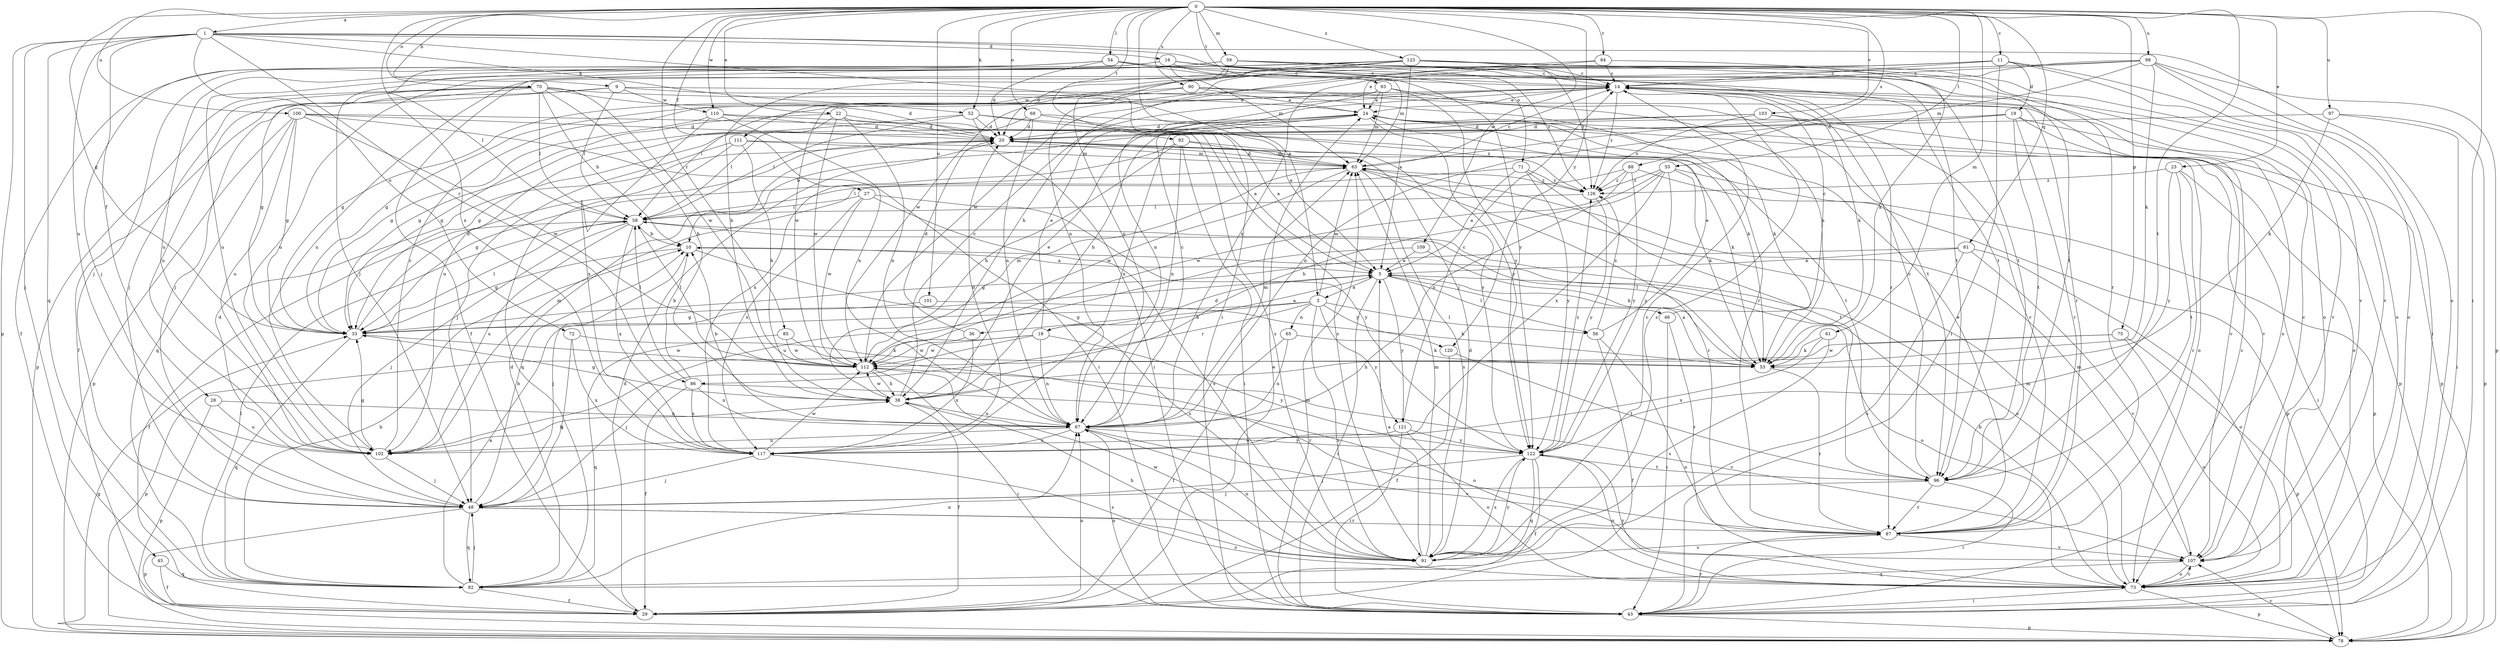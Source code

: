 strict digraph  {
0;
1;
3;
5;
9;
10;
11;
14;
16;
18;
19;
20;
22;
23;
24;
27;
28;
29;
33;
36;
38;
43;
45;
46;
48;
52;
53;
54;
55;
56;
58;
59;
61;
63;
65;
67;
68;
70;
71;
72;
73;
75;
78;
81;
82;
84;
85;
86;
87;
88;
90;
91;
92;
93;
96;
97;
98;
100;
101;
102;
103;
107;
109;
110;
111;
112;
117;
120;
121;
122;
123;
126;
0 -> 1  [label=a];
0 -> 3  [label=a];
0 -> 9  [label=b];
0 -> 11  [label=c];
0 -> 22  [label=e];
0 -> 23  [label=e];
0 -> 27  [label=f];
0 -> 33  [label=g];
0 -> 43  [label=i];
0 -> 52  [label=k];
0 -> 54  [label=l];
0 -> 55  [label=l];
0 -> 59  [label=m];
0 -> 61  [label=m];
0 -> 68  [label=o];
0 -> 70  [label=o];
0 -> 75  [label=p];
0 -> 81  [label=q];
0 -> 84  [label=r];
0 -> 85  [label=r];
0 -> 88  [label=s];
0 -> 90  [label=s];
0 -> 92  [label=t];
0 -> 93  [label=t];
0 -> 96  [label=t];
0 -> 97  [label=u];
0 -> 98  [label=u];
0 -> 100  [label=u];
0 -> 101  [label=u];
0 -> 103  [label=v];
0 -> 109  [label=w];
0 -> 110  [label=w];
0 -> 117  [label=x];
0 -> 120  [label=y];
0 -> 123  [label=z];
1 -> 16  [label=d];
1 -> 28  [label=f];
1 -> 43  [label=i];
1 -> 45  [label=j];
1 -> 52  [label=k];
1 -> 71  [label=o];
1 -> 72  [label=o];
1 -> 73  [label=o];
1 -> 78  [label=p];
1 -> 82  [label=q];
1 -> 86  [label=r];
1 -> 102  [label=u];
3 -> 33  [label=g];
3 -> 36  [label=h];
3 -> 56  [label=l];
3 -> 63  [label=m];
3 -> 65  [label=n];
3 -> 86  [label=r];
3 -> 91  [label=s];
3 -> 120  [label=y];
3 -> 121  [label=y];
5 -> 3  [label=a];
5 -> 18  [label=d];
5 -> 43  [label=i];
5 -> 46  [label=j];
5 -> 56  [label=l];
5 -> 73  [label=o];
5 -> 121  [label=y];
9 -> 5  [label=a];
9 -> 29  [label=f];
9 -> 48  [label=j];
9 -> 58  [label=l];
9 -> 87  [label=r];
9 -> 110  [label=w];
10 -> 5  [label=a];
10 -> 33  [label=g];
10 -> 48  [label=j];
10 -> 91  [label=s];
11 -> 14  [label=c];
11 -> 19  [label=d];
11 -> 43  [label=i];
11 -> 73  [label=o];
11 -> 102  [label=u];
11 -> 107  [label=v];
11 -> 111  [label=w];
11 -> 112  [label=w];
14 -> 24  [label=e];
14 -> 33  [label=g];
14 -> 53  [label=k];
14 -> 87  [label=r];
14 -> 91  [label=s];
14 -> 107  [label=v];
14 -> 126  [label=z];
16 -> 14  [label=c];
16 -> 29  [label=f];
16 -> 48  [label=j];
16 -> 63  [label=m];
16 -> 87  [label=r];
16 -> 96  [label=t];
16 -> 122  [label=y];
18 -> 5  [label=a];
18 -> 24  [label=e];
18 -> 48  [label=j];
18 -> 67  [label=n];
18 -> 78  [label=p];
18 -> 112  [label=w];
18 -> 122  [label=y];
19 -> 10  [label=b];
19 -> 20  [label=d];
19 -> 67  [label=n];
19 -> 78  [label=p];
19 -> 87  [label=r];
19 -> 96  [label=t];
19 -> 107  [label=v];
20 -> 63  [label=m];
20 -> 96  [label=t];
22 -> 5  [label=a];
22 -> 20  [label=d];
22 -> 33  [label=g];
22 -> 58  [label=l];
22 -> 67  [label=n];
22 -> 112  [label=w];
23 -> 43  [label=i];
23 -> 87  [label=r];
23 -> 96  [label=t];
23 -> 122  [label=y];
23 -> 126  [label=z];
24 -> 20  [label=d];
24 -> 38  [label=h];
24 -> 53  [label=k];
24 -> 78  [label=p];
24 -> 107  [label=v];
24 -> 117  [label=x];
24 -> 122  [label=y];
27 -> 58  [label=l];
27 -> 91  [label=s];
27 -> 112  [label=w];
27 -> 117  [label=x];
27 -> 122  [label=y];
28 -> 67  [label=n];
28 -> 78  [label=p];
28 -> 102  [label=u];
29 -> 20  [label=d];
29 -> 24  [label=e];
29 -> 67  [label=n];
33 -> 20  [label=d];
33 -> 58  [label=l];
33 -> 82  [label=q];
33 -> 112  [label=w];
36 -> 20  [label=d];
36 -> 112  [label=w];
36 -> 117  [label=x];
38 -> 14  [label=c];
38 -> 24  [label=e];
38 -> 29  [label=f];
38 -> 33  [label=g];
38 -> 67  [label=n];
38 -> 112  [label=w];
43 -> 14  [label=c];
43 -> 63  [label=m];
43 -> 67  [label=n];
43 -> 78  [label=p];
43 -> 87  [label=r];
45 -> 29  [label=f];
45 -> 82  [label=q];
46 -> 14  [label=c];
46 -> 43  [label=i];
46 -> 87  [label=r];
48 -> 10  [label=b];
48 -> 20  [label=d];
48 -> 73  [label=o];
48 -> 78  [label=p];
48 -> 82  [label=q];
48 -> 87  [label=r];
52 -> 5  [label=a];
52 -> 20  [label=d];
52 -> 33  [label=g];
52 -> 43  [label=i];
52 -> 53  [label=k];
52 -> 58  [label=l];
53 -> 5  [label=a];
53 -> 58  [label=l];
53 -> 87  [label=r];
54 -> 14  [label=c];
54 -> 20  [label=d];
54 -> 48  [label=j];
54 -> 58  [label=l];
54 -> 63  [label=m];
54 -> 96  [label=t];
55 -> 38  [label=h];
55 -> 53  [label=k];
55 -> 78  [label=p];
55 -> 112  [label=w];
55 -> 117  [label=x];
55 -> 122  [label=y];
55 -> 126  [label=z];
56 -> 24  [label=e];
56 -> 29  [label=f];
56 -> 73  [label=o];
56 -> 126  [label=z];
58 -> 10  [label=b];
58 -> 29  [label=f];
58 -> 48  [label=j];
58 -> 73  [label=o];
58 -> 102  [label=u];
58 -> 117  [label=x];
59 -> 14  [label=c];
59 -> 20  [label=d];
59 -> 48  [label=j];
59 -> 67  [label=n];
59 -> 87  [label=r];
59 -> 96  [label=t];
59 -> 102  [label=u];
59 -> 126  [label=z];
61 -> 53  [label=k];
61 -> 91  [label=s];
61 -> 117  [label=x];
63 -> 14  [label=c];
63 -> 20  [label=d];
63 -> 87  [label=r];
63 -> 91  [label=s];
63 -> 112  [label=w];
63 -> 126  [label=z];
65 -> 29  [label=f];
65 -> 53  [label=k];
65 -> 67  [label=n];
67 -> 10  [label=b];
67 -> 14  [label=c];
67 -> 63  [label=m];
67 -> 102  [label=u];
67 -> 107  [label=v];
67 -> 117  [label=x];
67 -> 122  [label=y];
68 -> 20  [label=d];
68 -> 67  [label=n];
68 -> 73  [label=o];
68 -> 102  [label=u];
68 -> 126  [label=z];
70 -> 10  [label=b];
70 -> 20  [label=d];
70 -> 24  [label=e];
70 -> 33  [label=g];
70 -> 38  [label=h];
70 -> 48  [label=j];
70 -> 58  [label=l];
70 -> 78  [label=p];
70 -> 102  [label=u];
70 -> 112  [label=w];
71 -> 5  [label=a];
71 -> 33  [label=g];
71 -> 96  [label=t];
71 -> 122  [label=y];
71 -> 126  [label=z];
72 -> 48  [label=j];
72 -> 53  [label=k];
72 -> 117  [label=x];
73 -> 10  [label=b];
73 -> 43  [label=i];
73 -> 63  [label=m];
73 -> 78  [label=p];
73 -> 107  [label=v];
73 -> 122  [label=y];
75 -> 38  [label=h];
75 -> 73  [label=o];
75 -> 78  [label=p];
75 -> 112  [label=w];
78 -> 33  [label=g];
78 -> 107  [label=v];
81 -> 5  [label=a];
81 -> 33  [label=g];
81 -> 73  [label=o];
81 -> 91  [label=s];
81 -> 107  [label=v];
82 -> 5  [label=a];
82 -> 10  [label=b];
82 -> 20  [label=d];
82 -> 29  [label=f];
82 -> 48  [label=j];
82 -> 58  [label=l];
82 -> 67  [label=n];
84 -> 14  [label=c];
84 -> 38  [label=h];
84 -> 53  [label=k];
84 -> 67  [label=n];
85 -> 82  [label=q];
85 -> 87  [label=r];
85 -> 112  [label=w];
86 -> 10  [label=b];
86 -> 29  [label=f];
86 -> 58  [label=l];
86 -> 67  [label=n];
86 -> 73  [label=o];
86 -> 117  [label=x];
87 -> 24  [label=e];
87 -> 91  [label=s];
87 -> 107  [label=v];
88 -> 58  [label=l];
88 -> 67  [label=n];
88 -> 78  [label=p];
88 -> 122  [label=y];
88 -> 126  [label=z];
90 -> 24  [label=e];
90 -> 33  [label=g];
90 -> 53  [label=k];
90 -> 73  [label=o];
90 -> 112  [label=w];
91 -> 5  [label=a];
91 -> 14  [label=c];
91 -> 20  [label=d];
91 -> 38  [label=h];
91 -> 63  [label=m];
91 -> 67  [label=n];
91 -> 112  [label=w];
91 -> 122  [label=y];
92 -> 38  [label=h];
92 -> 43  [label=i];
92 -> 63  [label=m];
92 -> 67  [label=n];
92 -> 117  [label=x];
92 -> 122  [label=y];
93 -> 24  [label=e];
93 -> 58  [label=l];
93 -> 63  [label=m];
93 -> 67  [label=n];
93 -> 96  [label=t];
93 -> 122  [label=y];
96 -> 14  [label=c];
96 -> 43  [label=i];
96 -> 48  [label=j];
96 -> 87  [label=r];
97 -> 20  [label=d];
97 -> 43  [label=i];
97 -> 53  [label=k];
97 -> 78  [label=p];
98 -> 14  [label=c];
98 -> 24  [label=e];
98 -> 43  [label=i];
98 -> 53  [label=k];
98 -> 63  [label=m];
98 -> 73  [label=o];
98 -> 78  [label=p];
98 -> 102  [label=u];
100 -> 20  [label=d];
100 -> 33  [label=g];
100 -> 43  [label=i];
100 -> 78  [label=p];
100 -> 82  [label=q];
100 -> 91  [label=s];
100 -> 102  [label=u];
100 -> 112  [label=w];
101 -> 33  [label=g];
101 -> 53  [label=k];
102 -> 14  [label=c];
102 -> 33  [label=g];
102 -> 38  [label=h];
102 -> 48  [label=j];
102 -> 63  [label=m];
103 -> 20  [label=d];
103 -> 33  [label=g];
103 -> 73  [label=o];
103 -> 87  [label=r];
103 -> 126  [label=z];
107 -> 14  [label=c];
107 -> 63  [label=m];
107 -> 73  [label=o];
107 -> 82  [label=q];
109 -> 5  [label=a];
109 -> 53  [label=k];
109 -> 102  [label=u];
110 -> 20  [label=d];
110 -> 33  [label=g];
110 -> 67  [label=n];
110 -> 91  [label=s];
110 -> 117  [label=x];
111 -> 38  [label=h];
111 -> 48  [label=j];
111 -> 53  [label=k];
111 -> 63  [label=m];
111 -> 82  [label=q];
112 -> 38  [label=h];
112 -> 43  [label=i];
112 -> 58  [label=l];
112 -> 63  [label=m];
112 -> 107  [label=v];
117 -> 20  [label=d];
117 -> 48  [label=j];
117 -> 91  [label=s];
117 -> 112  [label=w];
120 -> 29  [label=f];
120 -> 96  [label=t];
121 -> 14  [label=c];
121 -> 43  [label=i];
121 -> 73  [label=o];
121 -> 102  [label=u];
121 -> 122  [label=y];
122 -> 29  [label=f];
122 -> 48  [label=j];
122 -> 73  [label=o];
122 -> 82  [label=q];
122 -> 91  [label=s];
122 -> 96  [label=t];
122 -> 126  [label=z];
123 -> 5  [label=a];
123 -> 14  [label=c];
123 -> 29  [label=f];
123 -> 38  [label=h];
123 -> 67  [label=n];
123 -> 73  [label=o];
123 -> 96  [label=t];
123 -> 102  [label=u];
123 -> 107  [label=v];
123 -> 112  [label=w];
123 -> 126  [label=z];
126 -> 58  [label=l];
126 -> 122  [label=y];
}
